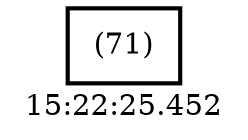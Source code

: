 digraph  g{ graph[label = "15:22:25.452"]
node [shape=rectangle, color=black, fontcolor=black, style=bold] edge [color=black] 0 [label="(71)"] ; 
}

